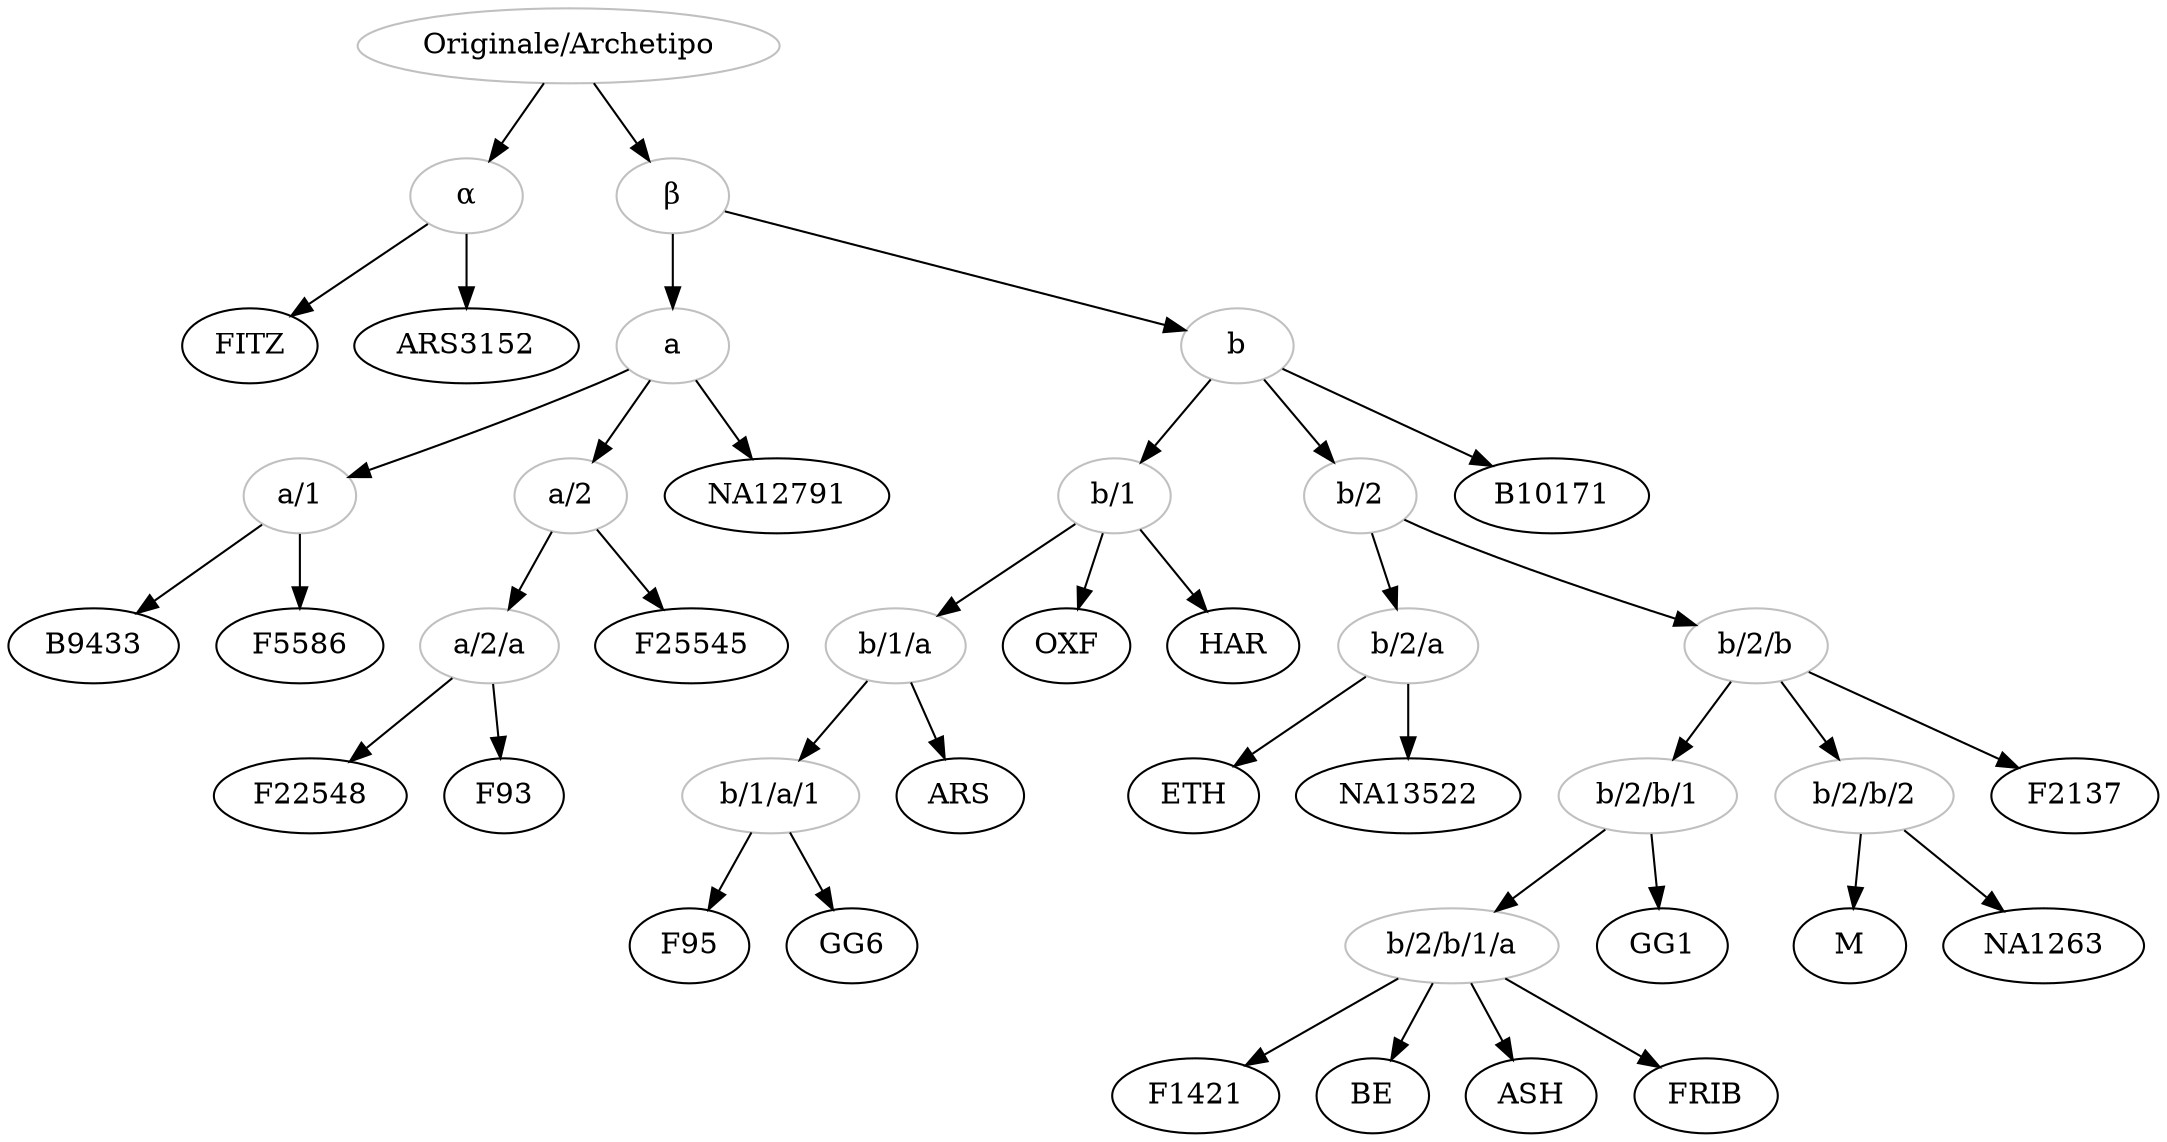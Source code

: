 digraph {

O[label="Originale/Archetipo", color="grey"];
alpha[label="α", color="grey"];
beta[label="β", color="grey"];
a[color="grey"];
a1[label="a/1", color="grey"];
a2[label="a/2", color="grey"];
a2a[label="a/2/a", color="grey"];
b[color="grey"];
b1[label="b/1", color="grey"];
b1a[label="b/1/a", color="grey"];
b1a1[label="b/1/a/1", color="grey"];
b2[label="b/2", color="grey"];
b2a[label="b/2/a", color="grey"];
b2b[label="b/2/b", color="grey"];
b2b1[label="b/2/b/1", color="grey"];
b2b1a[label="b/2/b/1/a", color="grey"];
b2b2[label="b/2/b/2", color="grey"];

O->alpha;
alpha->FITZ;
alpha->ARS3152;
O->beta;
beta->a;
a->a1;
a1->B9433;
a1->F5586;
a->NA12791;
a->a2;
a2->F25545;
a2->a2a;
a2a->F22548;
a2a->F93;
beta->b;
b->b1;
b1->OXF;
b1->b1a;
b1a->ARS;
b1a->b1a1;
b1a1->F95;
b1a1->GG6;
b1->HAR;
b->B10171;
b->b2;
b2->b2a;
b2a->ETH;
b2a->NA13522;
b2->b2b;
b2b->F2137;
b2b->b2b1;
b2b1->GG1;
b2b1->b2b1a;
b2b1a->F1421;
b2b1a->BE;
b2b1a->ASH;
b2b1a->FRIB;
b2b->b2b2;
b2b2->M;
b2b2->NA1263;

}


